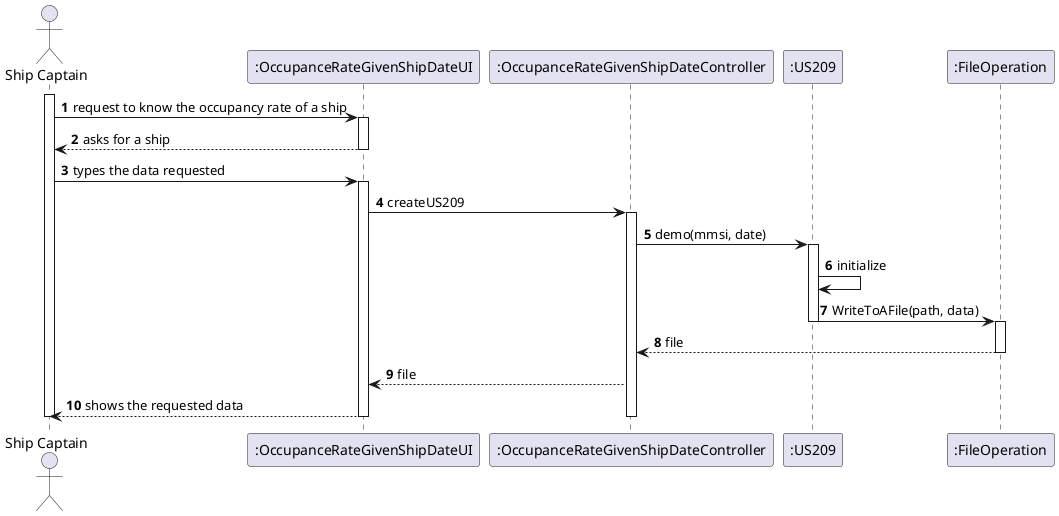 @startuml
actor "Ship Captain" as Adm
participant ":OccupanceRateGivenShipDateUI" as System
participant ":OccupanceRateGivenShipDateController" as SSC
participant ":US209" as us
participant ":FileOperation" as f

autonumber

activate Adm

Adm -> System: request to know the occupancy rate of a ship

activate System

System --> Adm: asks for a ship

deactivate System

Adm -> System: types the data requested

activate System

System -> SSC: createUS209

activate SSC

SSC -> us: demo(mmsi, date)

activate us

us -> us: initialize

us -> f: WriteToAFile(path, data)

deactivate us

activate f

f --> SSC: file

deactivate f

SSC --> System: file

System --> Adm: shows the requested data

deactivate SSC

deactivate System

deactivate Adm
@enduml